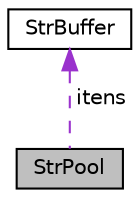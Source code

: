 digraph "StrPool"
{
  edge [fontname="Helvetica",fontsize="10",labelfontname="Helvetica",labelfontsize="10"];
  node [fontname="Helvetica",fontsize="10",shape=record];
  Node1 [label="StrPool",height=0.2,width=0.4,color="black", fillcolor="grey75", style="filled", fontcolor="black"];
  Node2 -> Node1 [dir="back",color="darkorchid3",fontsize="10",style="dashed",label=" itens" ,fontname="Helvetica"];
  Node2 [label="StrBuffer",height=0.2,width=0.4,color="black", fillcolor="white", style="filled",URL="$structStrBuffer.html"];
}
